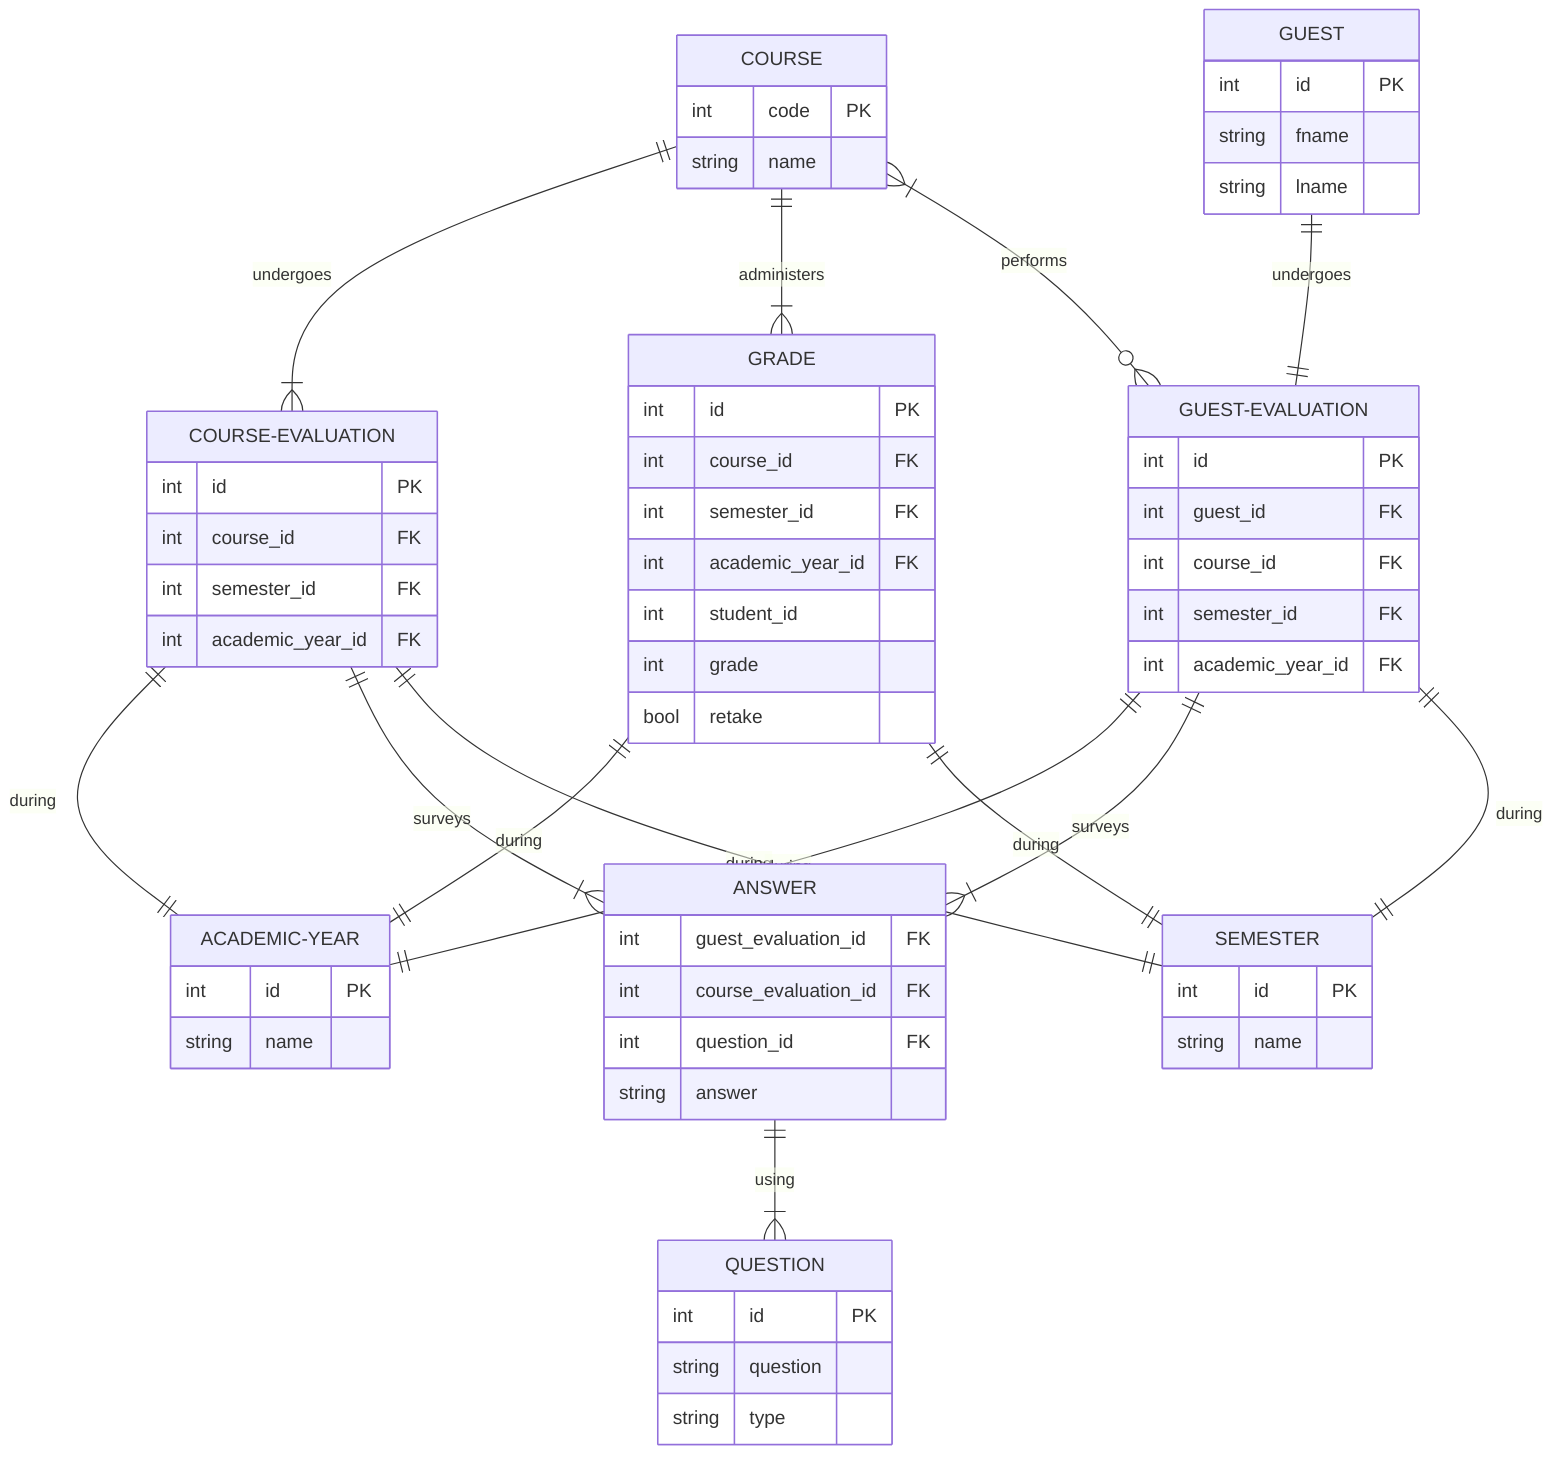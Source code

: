 erDiagram

	ANSWER            ||--|{ QUESTION          : using
	COURSE            ||--|{ COURSE-EVALUATION : undergoes
	COURSE            ||--|{ GRADE             : administers
	COURSE            }|--o{ GUEST-EVALUATION  : performs
	COURSE-EVALUATION ||--|| ACADEMIC-YEAR     : during
	COURSE-EVALUATION ||--|{ ANSWER            : surveys
	COURSE-EVALUATION ||--|| SEMESTER          : during
	GRADE             ||--|| ACADEMIC-YEAR     : during
	GRADE             ||--|| SEMESTER          : during
	GUEST             ||--|| GUEST-EVALUATION  : undergoes
	GUEST-EVALUATION  ||--|| ACADEMIC-YEAR     : during
	GUEST-EVALUATION  ||--|{ ANSWER            : surveys
	GUEST-EVALUATION  ||--|| SEMESTER          : during

	%% sort in vim by typing vip:!sort -k1,1 -k3,3

	ACADEMIC-YEAR {
		int id PK
		string name
	}

	ANSWER {
		int guest_evaluation_id FK
		int course_evaluation_id FK
		int question_id FK
		string answer
	}

	COURSE {
		int code PK
		string name
	}

	COURSE-EVALUATION {
		int id PK
		int course_id FK
		int semester_id FK
		int academic_year_id FK
	}

	GRADE {
		int id PK
		int course_id FK
		int semester_id FK
		int academic_year_id FK
		int student_id
		int grade
		bool retake
	}

	GUEST {
		int id PK
		string fname
		string lname
	}

	GUEST-EVALUATION {
		int id PK
		int guest_id FK
		int course_id FK
		int semester_id FK
		int academic_year_id FK
	}

	QUESTION {
		int id PK
		string question
		string type
	}

	SEMESTER {
		int id PK
		string name
	}